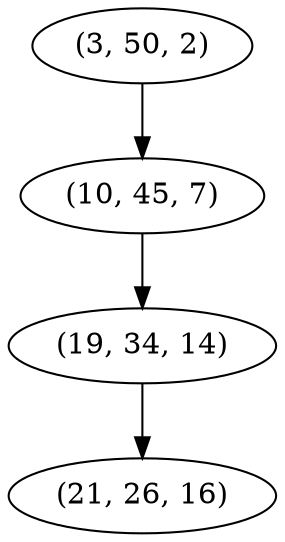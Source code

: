 digraph tree {
    "(3, 50, 2)";
    "(10, 45, 7)";
    "(19, 34, 14)";
    "(21, 26, 16)";
    "(3, 50, 2)" -> "(10, 45, 7)";
    "(10, 45, 7)" -> "(19, 34, 14)";
    "(19, 34, 14)" -> "(21, 26, 16)";
}
